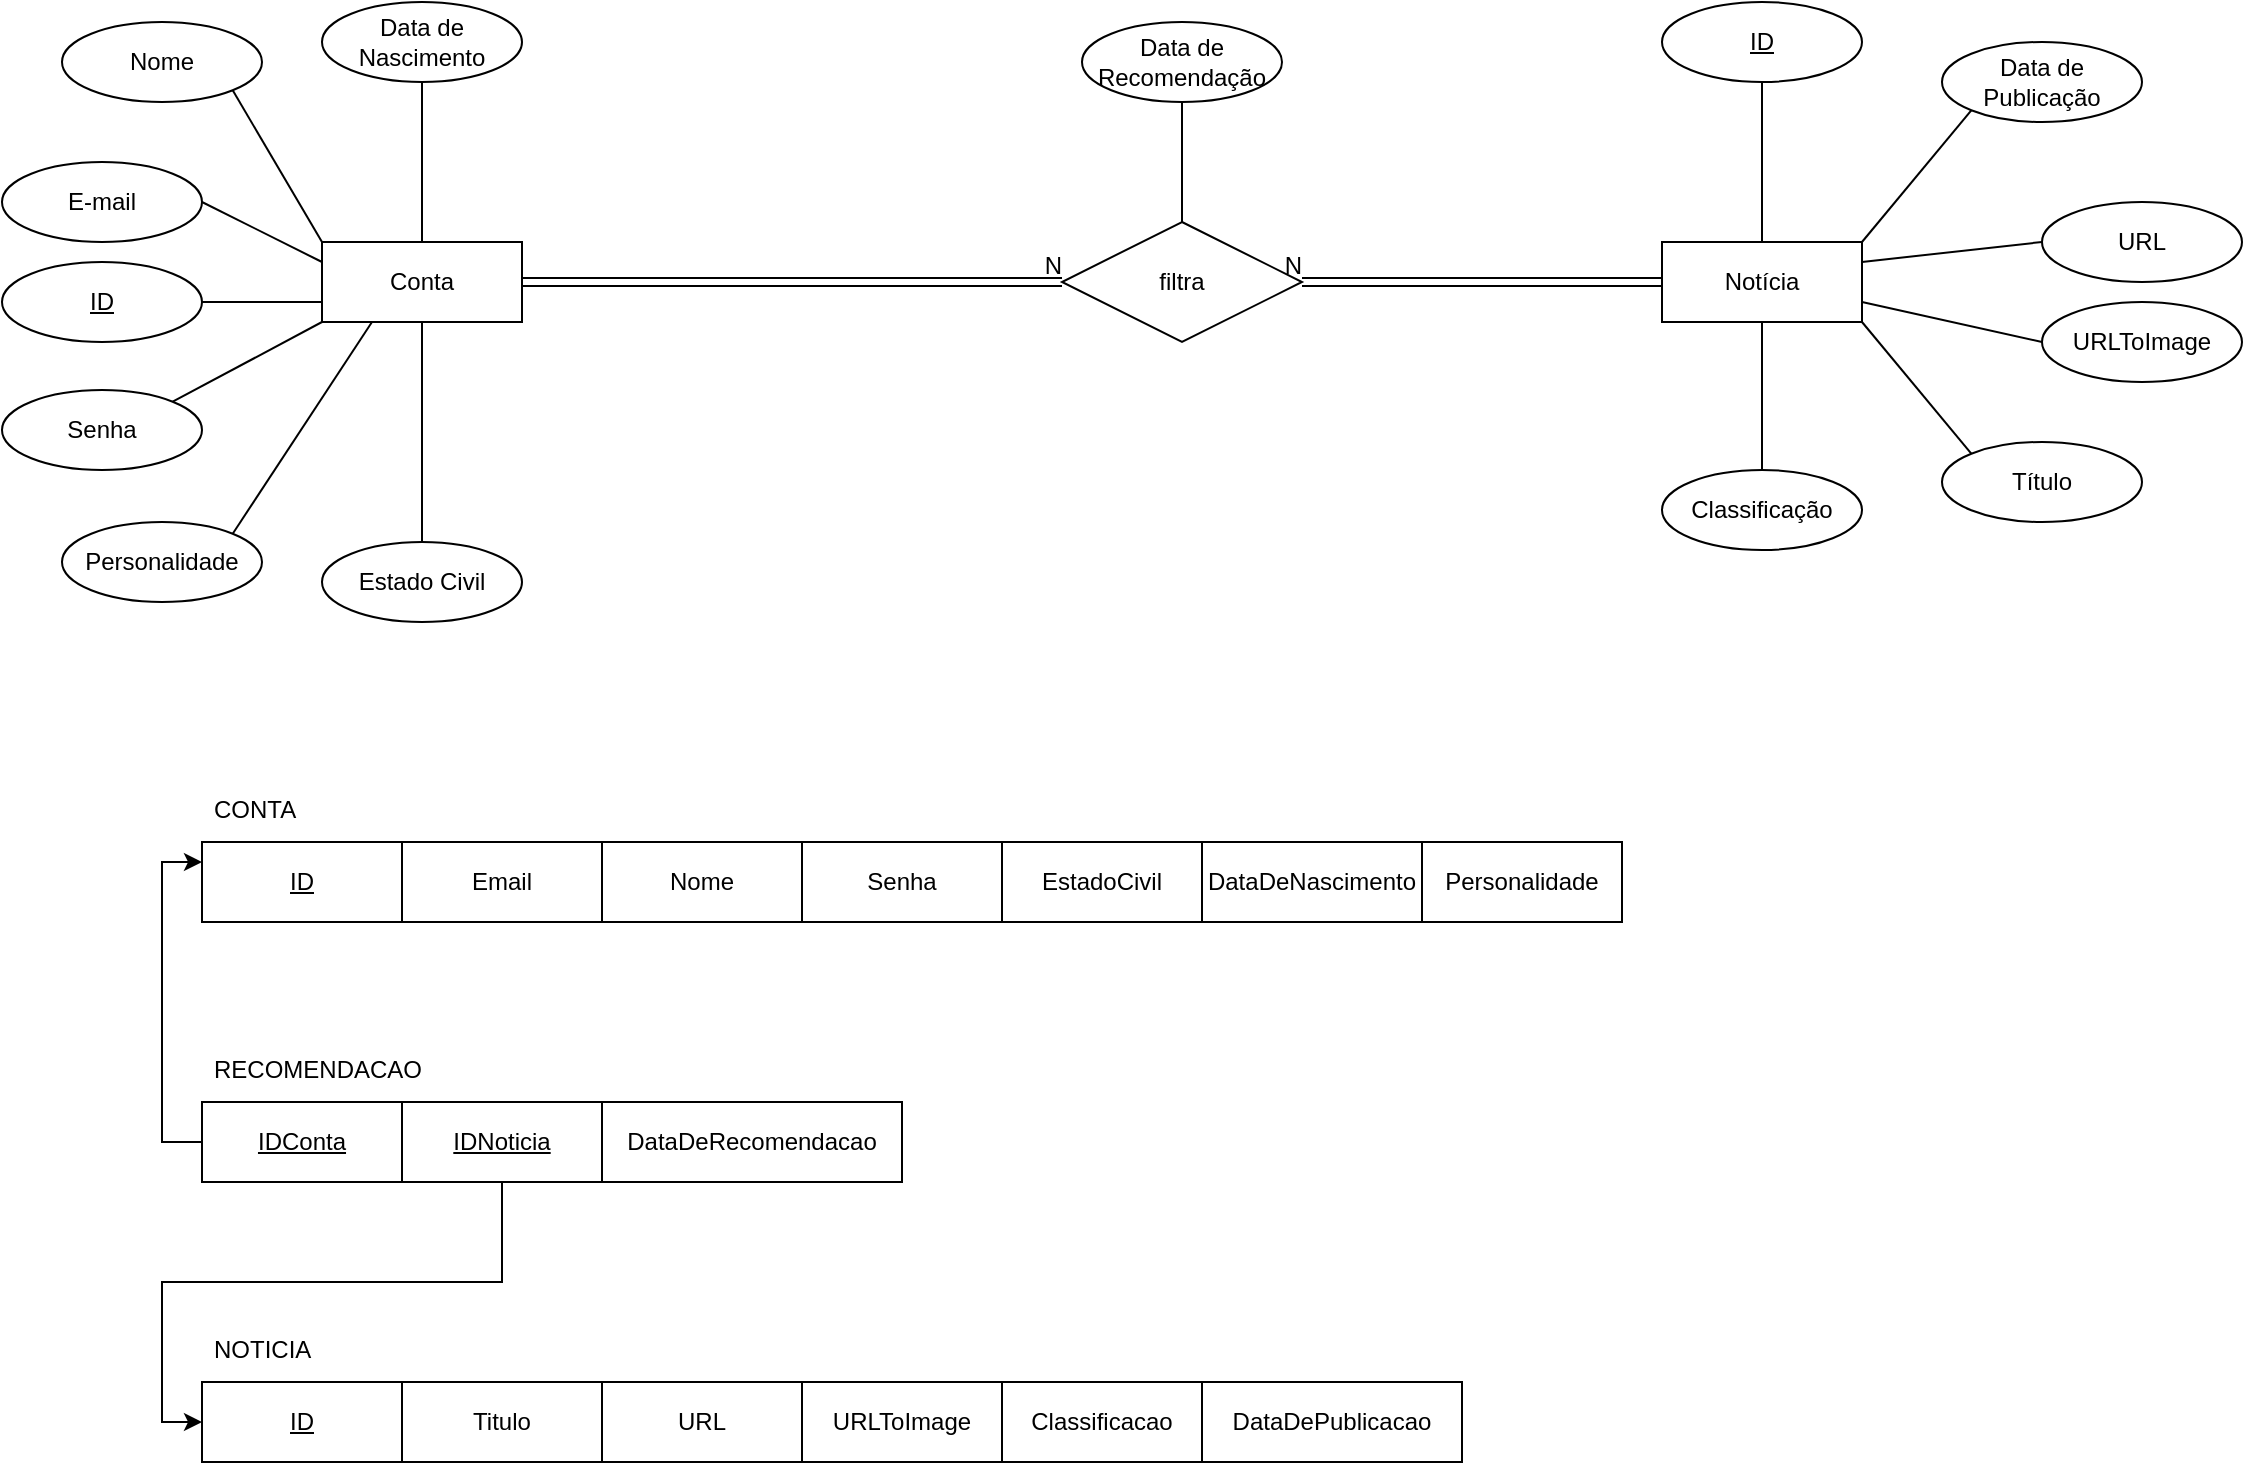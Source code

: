 <mxfile version="15.7.0" type="github">
  <diagram id="CG8pMDrgrCGK4n2Mi_GC" name="Page-1">
    <mxGraphModel dx="1365" dy="461" grid="1" gridSize="10" guides="1" tooltips="1" connect="1" arrows="1" fold="1" page="1" pageScale="1" pageWidth="1169" pageHeight="827" math="0" shadow="0">
      <root>
        <mxCell id="0" />
        <mxCell id="1" parent="0" />
        <mxCell id="JoLHgIhphN0CdHrXgJjg-3" value="Nome" style="ellipse;whiteSpace=wrap;html=1;align=center;" vertex="1" parent="1">
          <mxGeometry x="50" y="190" width="100" height="40" as="geometry" />
        </mxCell>
        <mxCell id="JoLHgIhphN0CdHrXgJjg-8" value="Data de Nascimento" style="ellipse;whiteSpace=wrap;html=1;align=center;" vertex="1" parent="1">
          <mxGeometry x="180" y="180" width="100" height="40" as="geometry" />
        </mxCell>
        <mxCell id="JoLHgIhphN0CdHrXgJjg-9" value="Personalidade" style="ellipse;whiteSpace=wrap;html=1;align=center;" vertex="1" parent="1">
          <mxGeometry x="50" y="440" width="100" height="40" as="geometry" />
        </mxCell>
        <mxCell id="JoLHgIhphN0CdHrXgJjg-11" value="Estado Civil" style="ellipse;whiteSpace=wrap;html=1;align=center;" vertex="1" parent="1">
          <mxGeometry x="180" y="450" width="100" height="40" as="geometry" />
        </mxCell>
        <mxCell id="JoLHgIhphN0CdHrXgJjg-12" value="Senha" style="ellipse;whiteSpace=wrap;html=1;align=center;" vertex="1" parent="1">
          <mxGeometry x="20" y="374" width="100" height="40" as="geometry" />
        </mxCell>
        <mxCell id="JoLHgIhphN0CdHrXgJjg-13" value="Conta" style="whiteSpace=wrap;html=1;align=center;" vertex="1" parent="1">
          <mxGeometry x="180" y="300" width="100" height="40" as="geometry" />
        </mxCell>
        <mxCell id="JoLHgIhphN0CdHrXgJjg-14" value="E-mail" style="ellipse;whiteSpace=wrap;html=1;align=center;" vertex="1" parent="1">
          <mxGeometry x="20" y="260" width="100" height="40" as="geometry" />
        </mxCell>
        <mxCell id="JoLHgIhphN0CdHrXgJjg-16" value="ID" style="ellipse;whiteSpace=wrap;html=1;align=center;fontStyle=4;" vertex="1" parent="1">
          <mxGeometry x="20" y="310" width="100" height="40" as="geometry" />
        </mxCell>
        <mxCell id="JoLHgIhphN0CdHrXgJjg-17" value="" style="endArrow=none;html=1;rounded=0;entryX=1;entryY=1;entryDx=0;entryDy=0;exitX=0;exitY=0;exitDx=0;exitDy=0;" edge="1" parent="1" source="JoLHgIhphN0CdHrXgJjg-13" target="JoLHgIhphN0CdHrXgJjg-3">
          <mxGeometry relative="1" as="geometry">
            <mxPoint x="200" y="330" as="sourcePoint" />
            <mxPoint x="360" y="330" as="targetPoint" />
          </mxGeometry>
        </mxCell>
        <mxCell id="JoLHgIhphN0CdHrXgJjg-19" value="" style="endArrow=none;html=1;rounded=0;exitX=0.5;exitY=0;exitDx=0;exitDy=0;entryX=0.5;entryY=1;entryDx=0;entryDy=0;" edge="1" parent="1" source="JoLHgIhphN0CdHrXgJjg-13" target="JoLHgIhphN0CdHrXgJjg-8">
          <mxGeometry relative="1" as="geometry">
            <mxPoint x="200" y="330" as="sourcePoint" />
            <mxPoint x="230" y="240" as="targetPoint" />
          </mxGeometry>
        </mxCell>
        <mxCell id="JoLHgIhphN0CdHrXgJjg-22" value="" style="endArrow=none;html=1;rounded=0;exitX=1;exitY=0.5;exitDx=0;exitDy=0;entryX=0;entryY=0.25;entryDx=0;entryDy=0;" edge="1" parent="1" source="JoLHgIhphN0CdHrXgJjg-14" target="JoLHgIhphN0CdHrXgJjg-13">
          <mxGeometry relative="1" as="geometry">
            <mxPoint x="200" y="330" as="sourcePoint" />
            <mxPoint x="360" y="330" as="targetPoint" />
          </mxGeometry>
        </mxCell>
        <mxCell id="JoLHgIhphN0CdHrXgJjg-23" value="" style="endArrow=none;html=1;rounded=0;exitX=1;exitY=0.5;exitDx=0;exitDy=0;entryX=0;entryY=0.75;entryDx=0;entryDy=0;" edge="1" parent="1" source="JoLHgIhphN0CdHrXgJjg-16" target="JoLHgIhphN0CdHrXgJjg-13">
          <mxGeometry relative="1" as="geometry">
            <mxPoint x="200" y="330" as="sourcePoint" />
            <mxPoint x="360" y="330" as="targetPoint" />
          </mxGeometry>
        </mxCell>
        <mxCell id="JoLHgIhphN0CdHrXgJjg-24" value="" style="endArrow=none;html=1;rounded=0;exitX=1;exitY=0;exitDx=0;exitDy=0;entryX=0;entryY=1;entryDx=0;entryDy=0;" edge="1" parent="1" source="JoLHgIhphN0CdHrXgJjg-12" target="JoLHgIhphN0CdHrXgJjg-13">
          <mxGeometry relative="1" as="geometry">
            <mxPoint x="200" y="330" as="sourcePoint" />
            <mxPoint x="360" y="330" as="targetPoint" />
          </mxGeometry>
        </mxCell>
        <mxCell id="JoLHgIhphN0CdHrXgJjg-26" value="" style="endArrow=none;html=1;rounded=0;exitX=0.5;exitY=1;exitDx=0;exitDy=0;entryX=0.5;entryY=0;entryDx=0;entryDy=0;" edge="1" parent="1" source="JoLHgIhphN0CdHrXgJjg-13">
          <mxGeometry relative="1" as="geometry">
            <mxPoint x="200" y="330" as="sourcePoint" />
            <mxPoint x="230" y="450" as="targetPoint" />
          </mxGeometry>
        </mxCell>
        <mxCell id="JoLHgIhphN0CdHrXgJjg-27" value="" style="endArrow=none;html=1;rounded=0;exitX=0.25;exitY=1;exitDx=0;exitDy=0;entryX=1;entryY=0;entryDx=0;entryDy=0;" edge="1" parent="1" source="JoLHgIhphN0CdHrXgJjg-13" target="JoLHgIhphN0CdHrXgJjg-9">
          <mxGeometry relative="1" as="geometry">
            <mxPoint x="280" y="340" as="sourcePoint" />
            <mxPoint x="160" y="420" as="targetPoint" />
          </mxGeometry>
        </mxCell>
        <mxCell id="JoLHgIhphN0CdHrXgJjg-29" value="filtra" style="shape=rhombus;perimeter=rhombusPerimeter;whiteSpace=wrap;html=1;align=center;" vertex="1" parent="1">
          <mxGeometry x="550" y="290" width="120" height="60" as="geometry" />
        </mxCell>
        <mxCell id="JoLHgIhphN0CdHrXgJjg-30" value="" style="shape=link;html=1;rounded=0;exitX=1;exitY=0.5;exitDx=0;exitDy=0;entryX=0;entryY=0.5;entryDx=0;entryDy=0;" edge="1" parent="1" source="JoLHgIhphN0CdHrXgJjg-13" target="JoLHgIhphN0CdHrXgJjg-29">
          <mxGeometry relative="1" as="geometry">
            <mxPoint x="410" y="300" as="sourcePoint" />
            <mxPoint x="570" y="300" as="targetPoint" />
          </mxGeometry>
        </mxCell>
        <mxCell id="JoLHgIhphN0CdHrXgJjg-31" value="N" style="resizable=0;html=1;align=right;verticalAlign=bottom;" connectable="0" vertex="1" parent="JoLHgIhphN0CdHrXgJjg-30">
          <mxGeometry x="1" relative="1" as="geometry" />
        </mxCell>
        <mxCell id="JoLHgIhphN0CdHrXgJjg-32" value="Data de Recomendação" style="ellipse;whiteSpace=wrap;html=1;align=center;" vertex="1" parent="1">
          <mxGeometry x="560" y="190" width="100" height="40" as="geometry" />
        </mxCell>
        <mxCell id="JoLHgIhphN0CdHrXgJjg-33" value="" style="endArrow=none;html=1;rounded=0;exitX=0.5;exitY=1;exitDx=0;exitDy=0;entryX=0.5;entryY=0;entryDx=0;entryDy=0;" edge="1" parent="1" source="JoLHgIhphN0CdHrXgJjg-32" target="JoLHgIhphN0CdHrXgJjg-29">
          <mxGeometry relative="1" as="geometry">
            <mxPoint x="690" y="310" as="sourcePoint" />
            <mxPoint x="850" y="310" as="targetPoint" />
          </mxGeometry>
        </mxCell>
        <mxCell id="JoLHgIhphN0CdHrXgJjg-34" value="Notícia" style="whiteSpace=wrap;html=1;align=center;" vertex="1" parent="1">
          <mxGeometry x="850" y="300" width="100" height="40" as="geometry" />
        </mxCell>
        <mxCell id="JoLHgIhphN0CdHrXgJjg-35" value="" style="shape=link;html=1;rounded=0;entryX=1;entryY=0.5;entryDx=0;entryDy=0;exitX=0;exitY=0.5;exitDx=0;exitDy=0;" edge="1" parent="1" source="JoLHgIhphN0CdHrXgJjg-34" target="JoLHgIhphN0CdHrXgJjg-29">
          <mxGeometry relative="1" as="geometry">
            <mxPoint x="800" y="360" as="sourcePoint" />
            <mxPoint x="800" y="300" as="targetPoint" />
          </mxGeometry>
        </mxCell>
        <mxCell id="JoLHgIhphN0CdHrXgJjg-36" value="N" style="resizable=0;html=1;align=right;verticalAlign=bottom;" connectable="0" vertex="1" parent="JoLHgIhphN0CdHrXgJjg-35">
          <mxGeometry x="1" relative="1" as="geometry" />
        </mxCell>
        <mxCell id="JoLHgIhphN0CdHrXgJjg-37" value="ID" style="ellipse;whiteSpace=wrap;html=1;align=center;fontStyle=4;" vertex="1" parent="1">
          <mxGeometry x="850" y="180" width="100" height="40" as="geometry" />
        </mxCell>
        <mxCell id="JoLHgIhphN0CdHrXgJjg-38" value="Data de Publicação" style="ellipse;whiteSpace=wrap;html=1;align=center;" vertex="1" parent="1">
          <mxGeometry x="990" y="200" width="100" height="40" as="geometry" />
        </mxCell>
        <mxCell id="JoLHgIhphN0CdHrXgJjg-39" value="URL" style="ellipse;whiteSpace=wrap;html=1;align=center;" vertex="1" parent="1">
          <mxGeometry x="1040" y="280" width="100" height="40" as="geometry" />
        </mxCell>
        <mxCell id="JoLHgIhphN0CdHrXgJjg-40" value="Título" style="ellipse;whiteSpace=wrap;html=1;align=center;" vertex="1" parent="1">
          <mxGeometry x="990" y="400" width="100" height="40" as="geometry" />
        </mxCell>
        <mxCell id="JoLHgIhphN0CdHrXgJjg-41" value="Classificação" style="ellipse;whiteSpace=wrap;html=1;align=center;" vertex="1" parent="1">
          <mxGeometry x="850" y="414" width="100" height="40" as="geometry" />
        </mxCell>
        <mxCell id="JoLHgIhphN0CdHrXgJjg-42" value="" style="endArrow=none;html=1;rounded=0;exitX=0.5;exitY=1;exitDx=0;exitDy=0;entryX=0.5;entryY=0;entryDx=0;entryDy=0;" edge="1" parent="1" source="JoLHgIhphN0CdHrXgJjg-37" target="JoLHgIhphN0CdHrXgJjg-34">
          <mxGeometry relative="1" as="geometry">
            <mxPoint x="820" y="290" as="sourcePoint" />
            <mxPoint x="980" y="290" as="targetPoint" />
          </mxGeometry>
        </mxCell>
        <mxCell id="JoLHgIhphN0CdHrXgJjg-43" value="" style="endArrow=none;html=1;rounded=0;entryX=0;entryY=1;entryDx=0;entryDy=0;exitX=1;exitY=0;exitDx=0;exitDy=0;" edge="1" parent="1" source="JoLHgIhphN0CdHrXgJjg-34" target="JoLHgIhphN0CdHrXgJjg-38">
          <mxGeometry relative="1" as="geometry">
            <mxPoint x="820" y="290" as="sourcePoint" />
            <mxPoint x="980" y="290" as="targetPoint" />
          </mxGeometry>
        </mxCell>
        <mxCell id="JoLHgIhphN0CdHrXgJjg-44" value="" style="endArrow=none;html=1;rounded=0;entryX=0;entryY=0.5;entryDx=0;entryDy=0;exitX=1;exitY=0.25;exitDx=0;exitDy=0;" edge="1" parent="1" source="JoLHgIhphN0CdHrXgJjg-34" target="JoLHgIhphN0CdHrXgJjg-39">
          <mxGeometry relative="1" as="geometry">
            <mxPoint x="820" y="290" as="sourcePoint" />
            <mxPoint x="980" y="290" as="targetPoint" />
          </mxGeometry>
        </mxCell>
        <mxCell id="JoLHgIhphN0CdHrXgJjg-45" value="" style="endArrow=none;html=1;rounded=0;entryX=0;entryY=0;entryDx=0;entryDy=0;exitX=1;exitY=1;exitDx=0;exitDy=0;" edge="1" parent="1" source="JoLHgIhphN0CdHrXgJjg-34" target="JoLHgIhphN0CdHrXgJjg-40">
          <mxGeometry relative="1" as="geometry">
            <mxPoint x="820" y="290" as="sourcePoint" />
            <mxPoint x="980" y="290" as="targetPoint" />
          </mxGeometry>
        </mxCell>
        <mxCell id="JoLHgIhphN0CdHrXgJjg-46" value="" style="endArrow=none;html=1;rounded=0;exitX=0.5;exitY=1;exitDx=0;exitDy=0;entryX=0.5;entryY=0;entryDx=0;entryDy=0;" edge="1" parent="1" source="JoLHgIhphN0CdHrXgJjg-34" target="JoLHgIhphN0CdHrXgJjg-41">
          <mxGeometry relative="1" as="geometry">
            <mxPoint x="820" y="290" as="sourcePoint" />
            <mxPoint x="980" y="290" as="targetPoint" />
          </mxGeometry>
        </mxCell>
        <mxCell id="JoLHgIhphN0CdHrXgJjg-47" value="URLToImage" style="ellipse;whiteSpace=wrap;html=1;align=center;" vertex="1" parent="1">
          <mxGeometry x="1040" y="330" width="100" height="40" as="geometry" />
        </mxCell>
        <mxCell id="JoLHgIhphN0CdHrXgJjg-48" value="" style="endArrow=none;html=1;rounded=0;exitX=1;exitY=0.75;exitDx=0;exitDy=0;entryX=0;entryY=0.5;entryDx=0;entryDy=0;" edge="1" parent="1" source="JoLHgIhphN0CdHrXgJjg-34" target="JoLHgIhphN0CdHrXgJjg-47">
          <mxGeometry relative="1" as="geometry">
            <mxPoint x="1060" y="330" as="sourcePoint" />
            <mxPoint x="1220" y="330" as="targetPoint" />
          </mxGeometry>
        </mxCell>
        <mxCell id="JoLHgIhphN0CdHrXgJjg-50" value="&lt;u&gt;ID&lt;/u&gt;" style="whiteSpace=wrap;html=1;align=center;" vertex="1" parent="1">
          <mxGeometry x="120" y="600" width="100" height="40" as="geometry" />
        </mxCell>
        <mxCell id="JoLHgIhphN0CdHrXgJjg-51" value="Email" style="whiteSpace=wrap;html=1;align=center;" vertex="1" parent="1">
          <mxGeometry x="220" y="600" width="100" height="40" as="geometry" />
        </mxCell>
        <mxCell id="JoLHgIhphN0CdHrXgJjg-52" value="Nome" style="whiteSpace=wrap;html=1;align=center;" vertex="1" parent="1">
          <mxGeometry x="320" y="600" width="100" height="40" as="geometry" />
        </mxCell>
        <mxCell id="JoLHgIhphN0CdHrXgJjg-53" value="Senha" style="whiteSpace=wrap;html=1;align=center;" vertex="1" parent="1">
          <mxGeometry x="420" y="600" width="100" height="40" as="geometry" />
        </mxCell>
        <mxCell id="JoLHgIhphN0CdHrXgJjg-54" value="EstadoCivil" style="whiteSpace=wrap;html=1;align=center;" vertex="1" parent="1">
          <mxGeometry x="520" y="600" width="100" height="40" as="geometry" />
        </mxCell>
        <mxCell id="JoLHgIhphN0CdHrXgJjg-55" value="DataDeNascimento" style="whiteSpace=wrap;html=1;align=center;" vertex="1" parent="1">
          <mxGeometry x="620" y="600" width="110" height="40" as="geometry" />
        </mxCell>
        <mxCell id="JoLHgIhphN0CdHrXgJjg-61" value="Personalidade" style="whiteSpace=wrap;html=1;align=center;" vertex="1" parent="1">
          <mxGeometry x="730" y="600" width="100" height="40" as="geometry" />
        </mxCell>
        <mxCell id="JoLHgIhphN0CdHrXgJjg-62" value="CONTA" style="text;strokeColor=none;fillColor=none;spacingLeft=4;spacingRight=4;overflow=hidden;rotatable=0;points=[[0,0.5],[1,0.5]];portConstraint=eastwest;fontSize=12;" vertex="1" parent="1">
          <mxGeometry x="120" y="570" width="60" height="30" as="geometry" />
        </mxCell>
        <mxCell id="JoLHgIhphN0CdHrXgJjg-63" value="RECOMENDACAO&#xa;" style="text;strokeColor=none;fillColor=none;spacingLeft=4;spacingRight=4;overflow=hidden;rotatable=0;points=[[0,0.5],[1,0.5]];portConstraint=eastwest;fontSize=12;" vertex="1" parent="1">
          <mxGeometry x="120" y="700" width="130" height="30" as="geometry" />
        </mxCell>
        <mxCell id="JoLHgIhphN0CdHrXgJjg-75" style="edgeStyle=orthogonalEdgeStyle;rounded=0;orthogonalLoop=1;jettySize=auto;html=1;entryX=0;entryY=0.25;entryDx=0;entryDy=0;" edge="1" parent="1" source="JoLHgIhphN0CdHrXgJjg-64" target="JoLHgIhphN0CdHrXgJjg-50">
          <mxGeometry relative="1" as="geometry">
            <Array as="points">
              <mxPoint x="100" y="750" />
              <mxPoint x="100" y="610" />
            </Array>
          </mxGeometry>
        </mxCell>
        <mxCell id="JoLHgIhphN0CdHrXgJjg-64" value="&lt;u&gt;IDConta&lt;/u&gt;" style="whiteSpace=wrap;html=1;align=center;" vertex="1" parent="1">
          <mxGeometry x="120" y="730" width="100" height="40" as="geometry" />
        </mxCell>
        <mxCell id="JoLHgIhphN0CdHrXgJjg-76" style="edgeStyle=orthogonalEdgeStyle;rounded=0;orthogonalLoop=1;jettySize=auto;html=1;entryX=0;entryY=0.5;entryDx=0;entryDy=0;" edge="1" parent="1" source="JoLHgIhphN0CdHrXgJjg-65" target="JoLHgIhphN0CdHrXgJjg-67">
          <mxGeometry relative="1" as="geometry" />
        </mxCell>
        <mxCell id="JoLHgIhphN0CdHrXgJjg-65" value="&lt;u&gt;IDNoticia&lt;/u&gt;" style="whiteSpace=wrap;html=1;align=center;" vertex="1" parent="1">
          <mxGeometry x="220" y="730" width="100" height="40" as="geometry" />
        </mxCell>
        <mxCell id="JoLHgIhphN0CdHrXgJjg-66" value="DataDeRecomendacao" style="whiteSpace=wrap;html=1;align=center;" vertex="1" parent="1">
          <mxGeometry x="320" y="730" width="150" height="40" as="geometry" />
        </mxCell>
        <mxCell id="JoLHgIhphN0CdHrXgJjg-67" value="&lt;u&gt;ID&lt;/u&gt;" style="whiteSpace=wrap;html=1;align=center;" vertex="1" parent="1">
          <mxGeometry x="120" y="870" width="100" height="40" as="geometry" />
        </mxCell>
        <mxCell id="JoLHgIhphN0CdHrXgJjg-68" value="NOTICIA" style="text;strokeColor=none;fillColor=none;spacingLeft=4;spacingRight=4;overflow=hidden;rotatable=0;points=[[0,0.5],[1,0.5]];portConstraint=eastwest;fontSize=12;" vertex="1" parent="1">
          <mxGeometry x="120" y="840" width="130" height="30" as="geometry" />
        </mxCell>
        <mxCell id="JoLHgIhphN0CdHrXgJjg-69" value="Titulo" style="whiteSpace=wrap;html=1;align=center;" vertex="1" parent="1">
          <mxGeometry x="220" y="870" width="100" height="40" as="geometry" />
        </mxCell>
        <mxCell id="JoLHgIhphN0CdHrXgJjg-70" value="URL" style="whiteSpace=wrap;html=1;align=center;" vertex="1" parent="1">
          <mxGeometry x="320" y="870" width="100" height="40" as="geometry" />
        </mxCell>
        <mxCell id="JoLHgIhphN0CdHrXgJjg-71" value="URLToImage" style="whiteSpace=wrap;html=1;align=center;" vertex="1" parent="1">
          <mxGeometry x="420" y="870" width="100" height="40" as="geometry" />
        </mxCell>
        <mxCell id="JoLHgIhphN0CdHrXgJjg-72" value="Classificacao" style="whiteSpace=wrap;html=1;align=center;" vertex="1" parent="1">
          <mxGeometry x="520" y="870" width="100" height="40" as="geometry" />
        </mxCell>
        <mxCell id="JoLHgIhphN0CdHrXgJjg-73" value="DataDePublicacao" style="whiteSpace=wrap;html=1;align=center;" vertex="1" parent="1">
          <mxGeometry x="620" y="870" width="130" height="40" as="geometry" />
        </mxCell>
      </root>
    </mxGraphModel>
  </diagram>
</mxfile>
